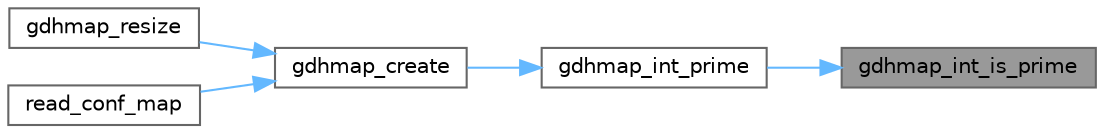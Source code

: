 digraph "gdhmap_int_is_prime"
{
 // INTERACTIVE_SVG=YES
 // LATEX_PDF_SIZE
  bgcolor="transparent";
  edge [fontname=Helvetica,fontsize=10,labelfontname=Helvetica,labelfontsize=10];
  node [fontname=Helvetica,fontsize=10,shape=box,height=0.2,width=0.4];
  rankdir="RL";
  Node1 [id="Node000001",label="gdhmap_int_is_prime",height=0.2,width=0.4,color="gray40", fillcolor="grey60", style="filled", fontcolor="black",tooltip=" "];
  Node1 -> Node2 [id="edge1_Node000001_Node000002",dir="back",color="steelblue1",style="solid",tooltip=" "];
  Node2 [id="Node000002",label="gdhmap_int_prime",height=0.2,width=0.4,color="grey40", fillcolor="white", style="filled",URL="$gdhmap_8c.html#acbdc19f1b99038119abcc966c67acd0d",tooltip=" "];
  Node2 -> Node3 [id="edge2_Node000002_Node000003",dir="back",color="steelblue1",style="solid",tooltip=" "];
  Node3 [id="Node000003",label="gdhmap_create",height=0.2,width=0.4,color="grey40", fillcolor="white", style="filled",URL="$gdhmap_8c.html#aa602e960bf5bfc17cd7cf7e9aeb620bd",tooltip=" "];
  Node3 -> Node4 [id="edge3_Node000003_Node000004",dir="back",color="steelblue1",style="solid",tooltip=" "];
  Node4 [id="Node000004",label="gdhmap_resize",height=0.2,width=0.4,color="grey40", fillcolor="white", style="filled",URL="$gdhmap_8c.html#a42e882886d6c8783d018bdd8a905249a",tooltip=" "];
  Node3 -> Node5 [id="edge4_Node000003_Node000005",dir="back",color="steelblue1",style="solid",tooltip=" "];
  Node5 [id="Node000005",label="read_conf_map",height=0.2,width=0.4,color="grey40", fillcolor="white", style="filled",URL="$parser_8c.html#a0e7f89aaec2cea07726f3f7bf976288d",tooltip=" "];
}
